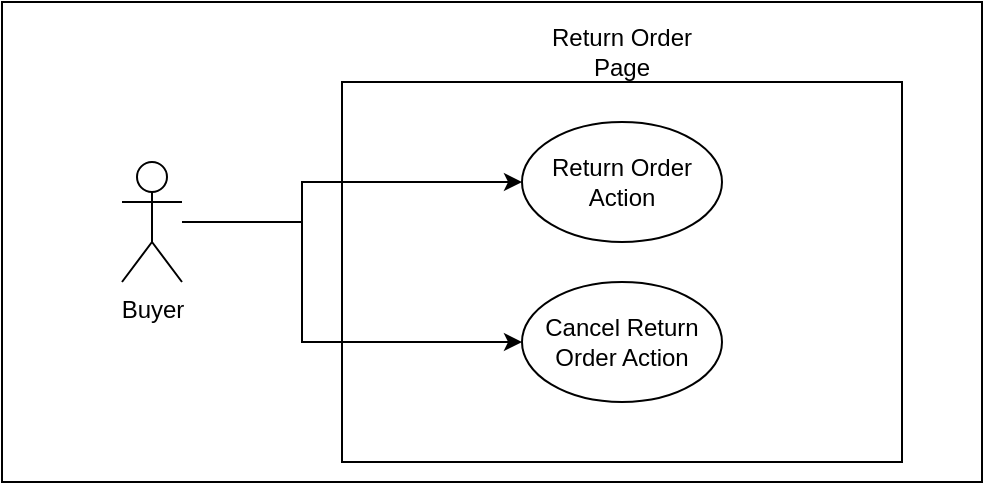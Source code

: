 <mxfile version="28.2.4">
  <diagram name="Page-1" id="4mTLVJ4gU0CvN5V3h1aF">
    <mxGraphModel dx="847" dy="510" grid="1" gridSize="10" guides="1" tooltips="1" connect="1" arrows="1" fold="1" page="1" pageScale="1" pageWidth="850" pageHeight="1100" math="0" shadow="0">
      <root>
        <mxCell id="0" />
        <mxCell id="1" parent="0" />
        <mxCell id="md0ISsrijvglq9G8UiUv-1" value="" style="rounded=0;whiteSpace=wrap;html=1;" vertex="1" parent="1">
          <mxGeometry x="150" y="80" width="490" height="240" as="geometry" />
        </mxCell>
        <mxCell id="hEnd5YSkK5hq9CAY8uXL-2" value="" style="rounded=0;whiteSpace=wrap;html=1;" parent="1" vertex="1">
          <mxGeometry x="320" y="120" width="280" height="190" as="geometry" />
        </mxCell>
        <mxCell id="hEnd5YSkK5hq9CAY8uXL-6" style="edgeStyle=orthogonalEdgeStyle;rounded=0;orthogonalLoop=1;jettySize=auto;html=1;entryX=0;entryY=0.5;entryDx=0;entryDy=0;" parent="1" source="hEnd5YSkK5hq9CAY8uXL-1" target="hEnd5YSkK5hq9CAY8uXL-4" edge="1">
          <mxGeometry relative="1" as="geometry">
            <Array as="points">
              <mxPoint x="300" y="190" />
              <mxPoint x="300" y="170" />
            </Array>
          </mxGeometry>
        </mxCell>
        <mxCell id="hEnd5YSkK5hq9CAY8uXL-7" style="edgeStyle=orthogonalEdgeStyle;rounded=0;orthogonalLoop=1;jettySize=auto;html=1;entryX=0;entryY=0.5;entryDx=0;entryDy=0;" parent="1" source="hEnd5YSkK5hq9CAY8uXL-1" target="hEnd5YSkK5hq9CAY8uXL-5" edge="1">
          <mxGeometry relative="1" as="geometry">
            <Array as="points">
              <mxPoint x="300" y="190" />
              <mxPoint x="300" y="250" />
            </Array>
          </mxGeometry>
        </mxCell>
        <mxCell id="hEnd5YSkK5hq9CAY8uXL-1" value="Buyer" style="shape=umlActor;verticalLabelPosition=bottom;verticalAlign=top;html=1;outlineConnect=0;" parent="1" vertex="1">
          <mxGeometry x="210" y="160" width="30" height="60" as="geometry" />
        </mxCell>
        <mxCell id="hEnd5YSkK5hq9CAY8uXL-3" value="Return Order Page" style="text;html=1;align=center;verticalAlign=middle;whiteSpace=wrap;rounded=0;" parent="1" vertex="1">
          <mxGeometry x="410" y="90" width="100" height="30" as="geometry" />
        </mxCell>
        <mxCell id="hEnd5YSkK5hq9CAY8uXL-4" value="Return Order Action" style="ellipse;whiteSpace=wrap;html=1;" parent="1" vertex="1">
          <mxGeometry x="410" y="140" width="100" height="60" as="geometry" />
        </mxCell>
        <mxCell id="hEnd5YSkK5hq9CAY8uXL-5" value="Cancel Return Order Action" style="ellipse;whiteSpace=wrap;html=1;" parent="1" vertex="1">
          <mxGeometry x="410" y="220" width="100" height="60" as="geometry" />
        </mxCell>
      </root>
    </mxGraphModel>
  </diagram>
</mxfile>
